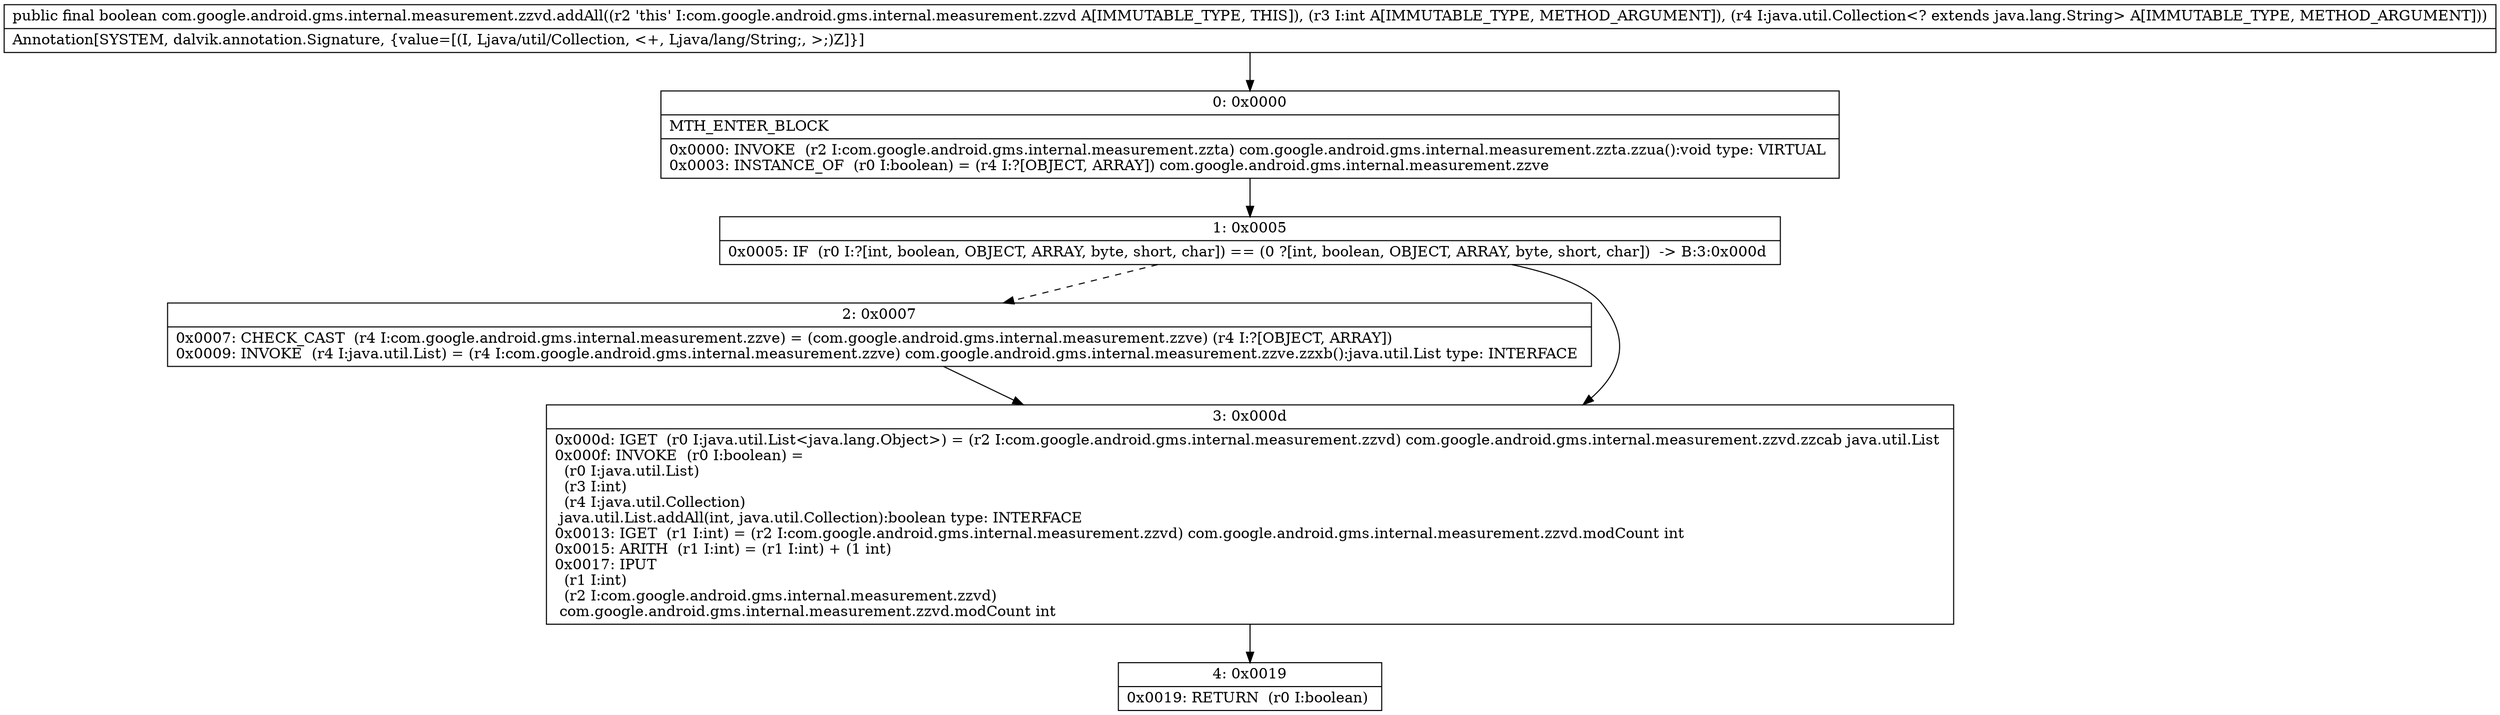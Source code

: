 digraph "CFG forcom.google.android.gms.internal.measurement.zzvd.addAll(ILjava\/util\/Collection;)Z" {
Node_0 [shape=record,label="{0\:\ 0x0000|MTH_ENTER_BLOCK\l|0x0000: INVOKE  (r2 I:com.google.android.gms.internal.measurement.zzta) com.google.android.gms.internal.measurement.zzta.zzua():void type: VIRTUAL \l0x0003: INSTANCE_OF  (r0 I:boolean) = (r4 I:?[OBJECT, ARRAY]) com.google.android.gms.internal.measurement.zzve \l}"];
Node_1 [shape=record,label="{1\:\ 0x0005|0x0005: IF  (r0 I:?[int, boolean, OBJECT, ARRAY, byte, short, char]) == (0 ?[int, boolean, OBJECT, ARRAY, byte, short, char])  \-\> B:3:0x000d \l}"];
Node_2 [shape=record,label="{2\:\ 0x0007|0x0007: CHECK_CAST  (r4 I:com.google.android.gms.internal.measurement.zzve) = (com.google.android.gms.internal.measurement.zzve) (r4 I:?[OBJECT, ARRAY]) \l0x0009: INVOKE  (r4 I:java.util.List) = (r4 I:com.google.android.gms.internal.measurement.zzve) com.google.android.gms.internal.measurement.zzve.zzxb():java.util.List type: INTERFACE \l}"];
Node_3 [shape=record,label="{3\:\ 0x000d|0x000d: IGET  (r0 I:java.util.List\<java.lang.Object\>) = (r2 I:com.google.android.gms.internal.measurement.zzvd) com.google.android.gms.internal.measurement.zzvd.zzcab java.util.List \l0x000f: INVOKE  (r0 I:boolean) = \l  (r0 I:java.util.List)\l  (r3 I:int)\l  (r4 I:java.util.Collection)\l java.util.List.addAll(int, java.util.Collection):boolean type: INTERFACE \l0x0013: IGET  (r1 I:int) = (r2 I:com.google.android.gms.internal.measurement.zzvd) com.google.android.gms.internal.measurement.zzvd.modCount int \l0x0015: ARITH  (r1 I:int) = (r1 I:int) + (1 int) \l0x0017: IPUT  \l  (r1 I:int)\l  (r2 I:com.google.android.gms.internal.measurement.zzvd)\l com.google.android.gms.internal.measurement.zzvd.modCount int \l}"];
Node_4 [shape=record,label="{4\:\ 0x0019|0x0019: RETURN  (r0 I:boolean) \l}"];
MethodNode[shape=record,label="{public final boolean com.google.android.gms.internal.measurement.zzvd.addAll((r2 'this' I:com.google.android.gms.internal.measurement.zzvd A[IMMUTABLE_TYPE, THIS]), (r3 I:int A[IMMUTABLE_TYPE, METHOD_ARGUMENT]), (r4 I:java.util.Collection\<? extends java.lang.String\> A[IMMUTABLE_TYPE, METHOD_ARGUMENT]))  | Annotation[SYSTEM, dalvik.annotation.Signature, \{value=[(I, Ljava\/util\/Collection, \<+, Ljava\/lang\/String;, \>;)Z]\}]\l}"];
MethodNode -> Node_0;
Node_0 -> Node_1;
Node_1 -> Node_2[style=dashed];
Node_1 -> Node_3;
Node_2 -> Node_3;
Node_3 -> Node_4;
}

